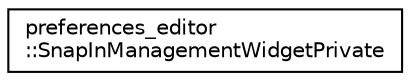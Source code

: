 digraph "Graphical Class Hierarchy"
{
 // LATEX_PDF_SIZE
  edge [fontname="Helvetica",fontsize="10",labelfontname="Helvetica",labelfontsize="10"];
  node [fontname="Helvetica",fontsize="10",shape=record];
  rankdir="LR";
  Node0 [label="preferences_editor\l::SnapInManagementWidgetPrivate",height=0.2,width=0.4,color="black", fillcolor="white", style="filled",URL="$classpreferences__editor_1_1_snap_in_management_widget_private.html",tooltip=" "];
}
